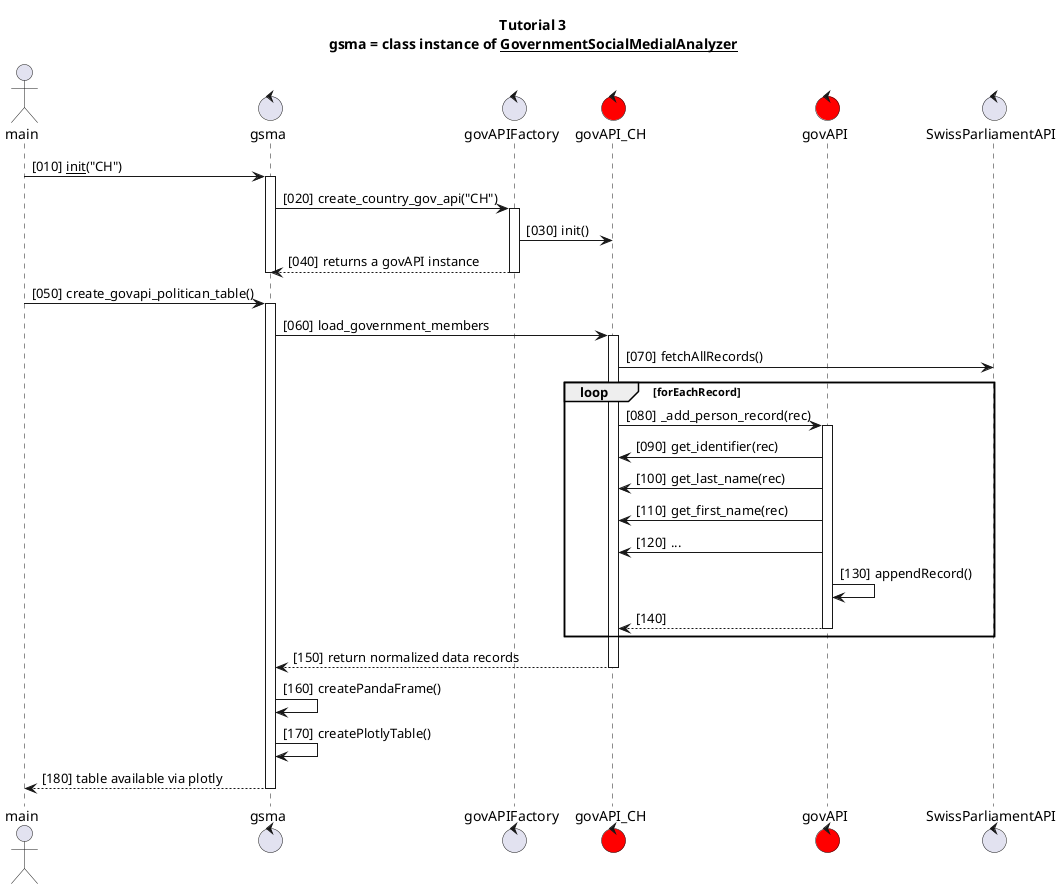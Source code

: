 @startuml
title
  Tutorial 3
  gsma = class instance of __GovernmentSocialMedialAnalyzer__
end title
actor main
control gsma
control govAPIFactory
control govAPI_CH #red
control govAPI #red
control SwissParliamentAPI

autonumber 10 10 "[000]"
main -> gsma: __init__("CH")
activate gsma
    gsma -> govAPIFactory: create_country_gov_api("CH")
    activate govAPIFactory
        govAPIFactory -> govAPI_CH: init()
        govAPIFactory --> gsma: returns a govAPI instance
    deactivate govAPIFactory
deactivate gsma
main -> gsma: create_govapi_politican_table()
activate gsma
    gsma -> govAPI_CH: load_government_members
    activate govAPI_CH
        govAPI_CH -> SwissParliamentAPI: fetchAllRecords()
        loop forEachRecord
            govAPI_CH -> govAPI: _add_person_record(rec)
            activate govAPI
            govAPI -> govAPI_CH: get_identifier(rec)
            govAPI -> govAPI_CH: get_last_name(rec)
            govAPI -> govAPI_CH: get_first_name(rec)
            govAPI -> govAPI_CH: ...
            govAPI -> govAPI: appendRecord()
            govAPI --> govAPI_CH
            deactivate govAPI
        end
        govAPI_CH --> gsma: return normalized data records
    deactivate govAPI_CH
        gsma -> gsma: createPandaFrame()
        gsma -> gsma: createPlotlyTable()
        gsma --> main: table available via plotly

deactivate gsma







@enduml